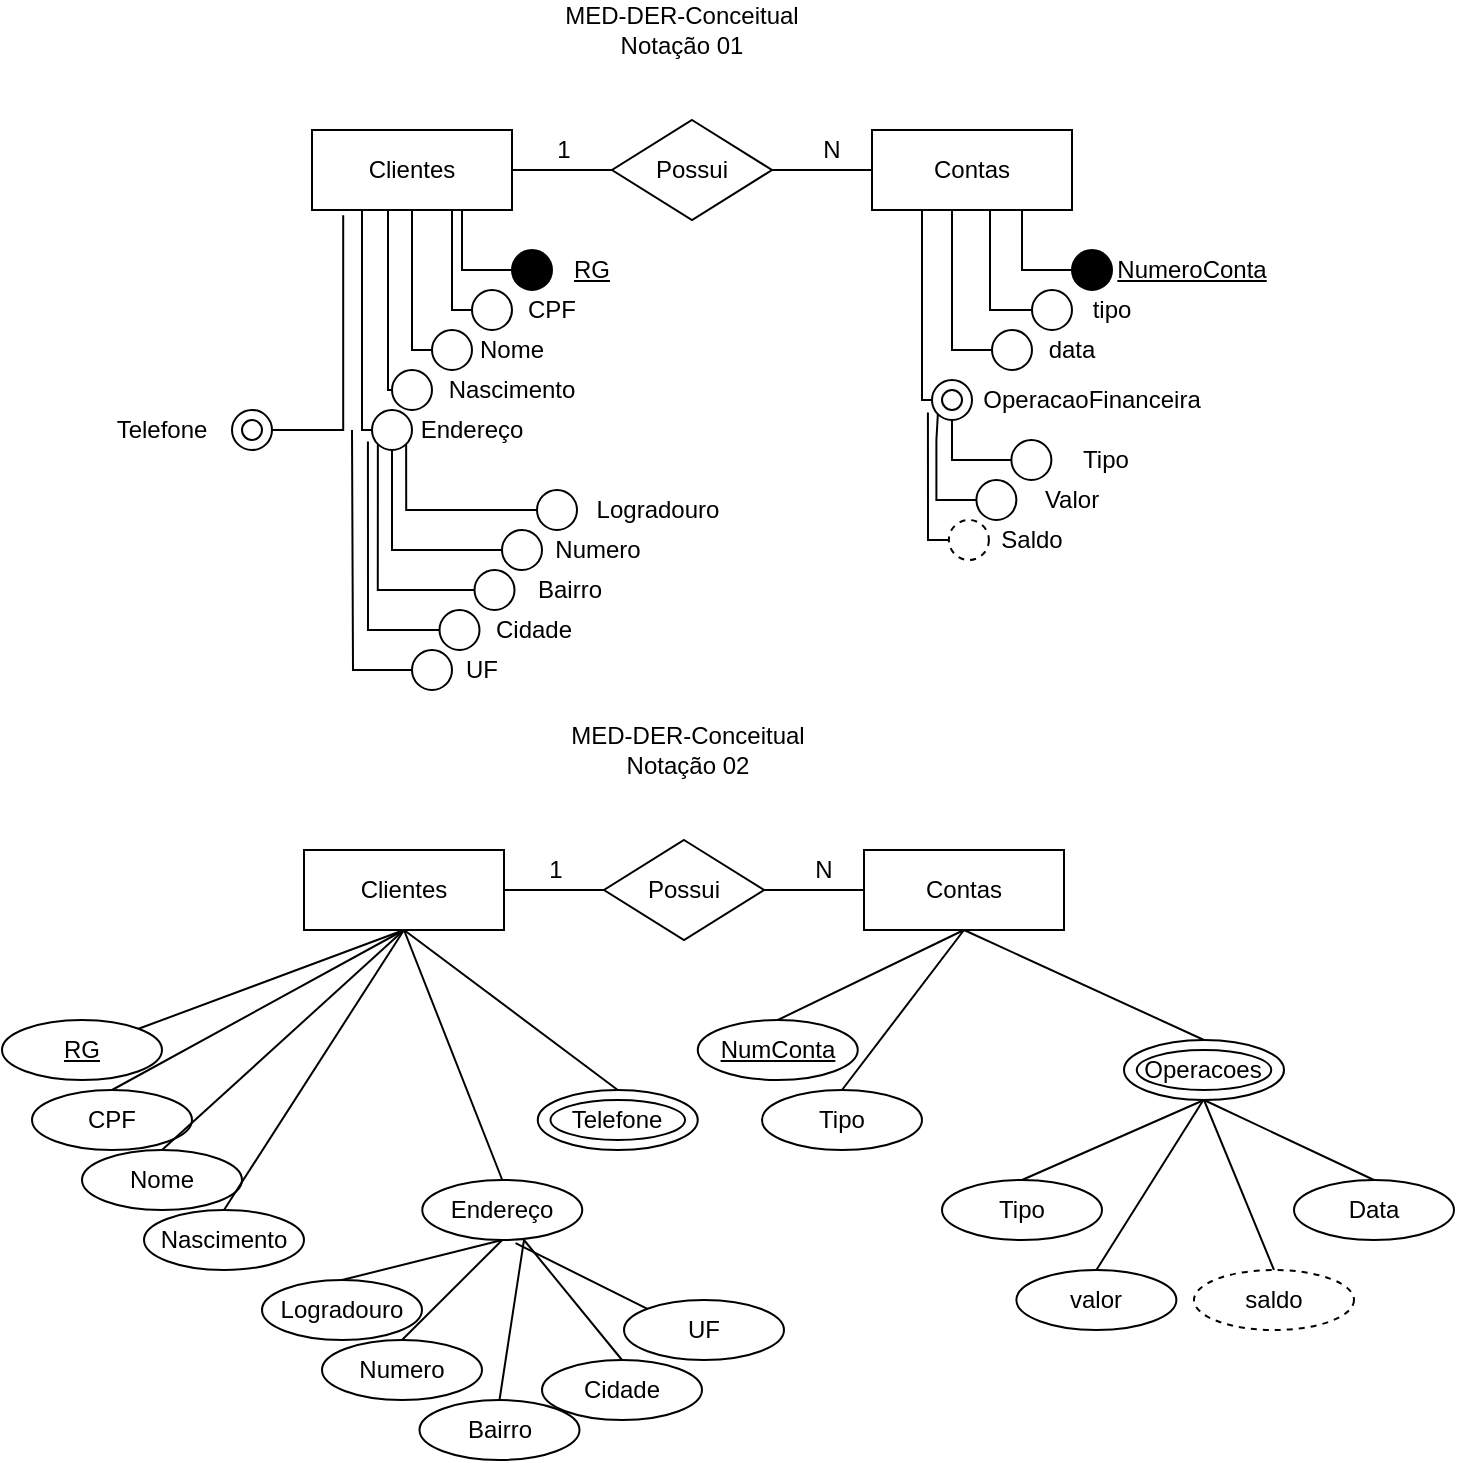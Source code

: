 <mxfile version="14.9.4" type="device"><diagram id="937Cdy-fSxiPRD6NWJ08" name="Page-1"><mxGraphModel dx="1185" dy="635" grid="1" gridSize="10" guides="1" tooltips="1" connect="1" arrows="1" fold="1" page="1" pageScale="1" pageWidth="827" pageHeight="1169" math="0" shadow="0"><root><mxCell id="0"/><mxCell id="1" parent="0"/><mxCell id="c3ndscdxrH3JBKoCam_x-57" style="edgeStyle=orthogonalEdgeStyle;rounded=0;orthogonalLoop=1;jettySize=auto;html=1;exitX=1;exitY=0.5;exitDx=0;exitDy=0;entryX=0;entryY=0.5;entryDx=0;entryDy=0;endArrow=none;endFill=0;" edge="1" parent="1" source="c3ndscdxrH3JBKoCam_x-1" target="c3ndscdxrH3JBKoCam_x-56"><mxGeometry relative="1" as="geometry"/></mxCell><mxCell id="c3ndscdxrH3JBKoCam_x-1" value="Clientes" style="rounded=0;whiteSpace=wrap;html=1;" vertex="1" parent="1"><mxGeometry x="239" y="95" width="100" height="40" as="geometry"/></mxCell><mxCell id="c3ndscdxrH3JBKoCam_x-15" style="edgeStyle=orthogonalEdgeStyle;rounded=0;orthogonalLoop=1;jettySize=auto;html=1;exitX=0;exitY=0.5;exitDx=0;exitDy=0;entryX=0.75;entryY=1;entryDx=0;entryDy=0;endArrow=none;endFill=0;" edge="1" parent="1" source="c3ndscdxrH3JBKoCam_x-3" target="c3ndscdxrH3JBKoCam_x-1"><mxGeometry relative="1" as="geometry"/></mxCell><mxCell id="c3ndscdxrH3JBKoCam_x-3" value="" style="ellipse;whiteSpace=wrap;html=1;aspect=fixed;fillColor=#000000;" vertex="1" parent="1"><mxGeometry x="339" y="155" width="20" height="20" as="geometry"/></mxCell><mxCell id="c3ndscdxrH3JBKoCam_x-4" value="RG" style="text;html=1;strokeColor=none;fillColor=none;align=center;verticalAlign=middle;whiteSpace=wrap;rounded=0;fontStyle=4" vertex="1" parent="1"><mxGeometry x="359" y="155" width="40" height="20" as="geometry"/></mxCell><mxCell id="c3ndscdxrH3JBKoCam_x-5" value="CPF" style="text;html=1;strokeColor=none;fillColor=none;align=center;verticalAlign=middle;whiteSpace=wrap;rounded=0;" vertex="1" parent="1"><mxGeometry x="339" y="175" width="40" height="20" as="geometry"/></mxCell><mxCell id="c3ndscdxrH3JBKoCam_x-6" value="Nome" style="text;html=1;strokeColor=none;fillColor=none;align=center;verticalAlign=middle;whiteSpace=wrap;rounded=0;" vertex="1" parent="1"><mxGeometry x="319" y="195" width="40" height="20" as="geometry"/></mxCell><mxCell id="c3ndscdxrH3JBKoCam_x-7" value="Nascimento" style="text;html=1;strokeColor=none;fillColor=none;align=center;verticalAlign=middle;whiteSpace=wrap;rounded=0;" vertex="1" parent="1"><mxGeometry x="289" y="215" width="100" height="20" as="geometry"/></mxCell><mxCell id="c3ndscdxrH3JBKoCam_x-8" value="Endereço" style="text;html=1;strokeColor=none;fillColor=none;align=center;verticalAlign=middle;whiteSpace=wrap;rounded=0;" vertex="1" parent="1"><mxGeometry x="269" y="235" width="100" height="20" as="geometry"/></mxCell><mxCell id="c3ndscdxrH3JBKoCam_x-16" style="edgeStyle=orthogonalEdgeStyle;rounded=0;orthogonalLoop=1;jettySize=auto;html=1;exitX=0;exitY=0.5;exitDx=0;exitDy=0;endArrow=none;endFill=0;" edge="1" parent="1" source="c3ndscdxrH3JBKoCam_x-9" target="c3ndscdxrH3JBKoCam_x-1"><mxGeometry relative="1" as="geometry"><Array as="points"><mxPoint x="309" y="185"/></Array></mxGeometry></mxCell><mxCell id="c3ndscdxrH3JBKoCam_x-9" value="" style="ellipse;whiteSpace=wrap;html=1;aspect=fixed;" vertex="1" parent="1"><mxGeometry x="319" y="175" width="20" height="20" as="geometry"/></mxCell><mxCell id="c3ndscdxrH3JBKoCam_x-17" style="edgeStyle=orthogonalEdgeStyle;rounded=0;orthogonalLoop=1;jettySize=auto;html=1;exitX=0;exitY=0.5;exitDx=0;exitDy=0;endArrow=none;endFill=0;" edge="1" parent="1" source="c3ndscdxrH3JBKoCam_x-10" target="c3ndscdxrH3JBKoCam_x-1"><mxGeometry relative="1" as="geometry"><Array as="points"><mxPoint x="289" y="205"/></Array></mxGeometry></mxCell><mxCell id="c3ndscdxrH3JBKoCam_x-10" value="" style="ellipse;whiteSpace=wrap;html=1;aspect=fixed;" vertex="1" parent="1"><mxGeometry x="299" y="195" width="20" height="20" as="geometry"/></mxCell><mxCell id="c3ndscdxrH3JBKoCam_x-18" style="edgeStyle=orthogonalEdgeStyle;rounded=0;orthogonalLoop=1;jettySize=auto;html=1;exitX=0;exitY=0.5;exitDx=0;exitDy=0;endArrow=none;endFill=0;" edge="1" parent="1" source="c3ndscdxrH3JBKoCam_x-11"><mxGeometry relative="1" as="geometry"><mxPoint x="277" y="135" as="targetPoint"/><Array as="points"><mxPoint x="277" y="225"/><mxPoint x="277" y="175"/></Array></mxGeometry></mxCell><mxCell id="c3ndscdxrH3JBKoCam_x-11" value="" style="ellipse;whiteSpace=wrap;html=1;aspect=fixed;" vertex="1" parent="1"><mxGeometry x="279" y="215" width="20" height="20" as="geometry"/></mxCell><mxCell id="c3ndscdxrH3JBKoCam_x-19" style="edgeStyle=orthogonalEdgeStyle;rounded=0;orthogonalLoop=1;jettySize=auto;html=1;exitX=0;exitY=0.5;exitDx=0;exitDy=0;entryX=0.25;entryY=1;entryDx=0;entryDy=0;endArrow=none;endFill=0;" edge="1" parent="1" source="c3ndscdxrH3JBKoCam_x-12" target="c3ndscdxrH3JBKoCam_x-1"><mxGeometry relative="1" as="geometry"><Array as="points"><mxPoint x="269" y="245"/><mxPoint x="264" y="245"/></Array></mxGeometry></mxCell><mxCell id="c3ndscdxrH3JBKoCam_x-12" value="" style="ellipse;whiteSpace=wrap;html=1;aspect=fixed;" vertex="1" parent="1"><mxGeometry x="269" y="235" width="20" height="20" as="geometry"/></mxCell><mxCell id="c3ndscdxrH3JBKoCam_x-31" style="edgeStyle=orthogonalEdgeStyle;rounded=0;orthogonalLoop=1;jettySize=auto;html=1;exitX=0;exitY=0.5;exitDx=0;exitDy=0;entryX=1;entryY=1;entryDx=0;entryDy=0;endArrow=none;endFill=0;" edge="1" parent="1" source="c3ndscdxrH3JBKoCam_x-20" target="c3ndscdxrH3JBKoCam_x-12"><mxGeometry relative="1" as="geometry"/></mxCell><mxCell id="c3ndscdxrH3JBKoCam_x-20" value="" style="ellipse;whiteSpace=wrap;html=1;aspect=fixed;" vertex="1" parent="1"><mxGeometry x="351.5" y="275" width="20" height="20" as="geometry"/></mxCell><mxCell id="c3ndscdxrH3JBKoCam_x-21" value="Logradouro" style="text;html=1;strokeColor=none;fillColor=none;align=center;verticalAlign=middle;whiteSpace=wrap;rounded=0;" vertex="1" parent="1"><mxGeometry x="376.5" y="275" width="70" height="20" as="geometry"/></mxCell><mxCell id="c3ndscdxrH3JBKoCam_x-32" style="edgeStyle=orthogonalEdgeStyle;rounded=0;orthogonalLoop=1;jettySize=auto;html=1;exitX=0;exitY=0.5;exitDx=0;exitDy=0;entryX=0.5;entryY=1;entryDx=0;entryDy=0;endArrow=none;endFill=0;" edge="1" parent="1" source="c3ndscdxrH3JBKoCam_x-23" target="c3ndscdxrH3JBKoCam_x-12"><mxGeometry relative="1" as="geometry"><Array as="points"><mxPoint x="279" y="305"/></Array></mxGeometry></mxCell><mxCell id="c3ndscdxrH3JBKoCam_x-23" value="" style="ellipse;whiteSpace=wrap;html=1;aspect=fixed;" vertex="1" parent="1"><mxGeometry x="334" y="295" width="20" height="20" as="geometry"/></mxCell><mxCell id="c3ndscdxrH3JBKoCam_x-24" value="Numero" style="text;html=1;strokeColor=none;fillColor=none;align=center;verticalAlign=middle;whiteSpace=wrap;rounded=0;" vertex="1" parent="1"><mxGeometry x="346.5" y="295" width="70" height="20" as="geometry"/></mxCell><mxCell id="c3ndscdxrH3JBKoCam_x-34" style="edgeStyle=orthogonalEdgeStyle;rounded=0;orthogonalLoop=1;jettySize=auto;html=1;exitX=0;exitY=0.5;exitDx=0;exitDy=0;entryX=0;entryY=1;entryDx=0;entryDy=0;endArrow=none;endFill=0;" edge="1" parent="1" source="c3ndscdxrH3JBKoCam_x-25" target="c3ndscdxrH3JBKoCam_x-12"><mxGeometry relative="1" as="geometry"/></mxCell><mxCell id="c3ndscdxrH3JBKoCam_x-25" value="" style="ellipse;whiteSpace=wrap;html=1;aspect=fixed;" vertex="1" parent="1"><mxGeometry x="320.25" y="315" width="20" height="20" as="geometry"/></mxCell><mxCell id="c3ndscdxrH3JBKoCam_x-26" value="Bairro" style="text;html=1;strokeColor=none;fillColor=none;align=center;verticalAlign=middle;whiteSpace=wrap;rounded=0;" vertex="1" parent="1"><mxGeometry x="332.75" y="315" width="70" height="20" as="geometry"/></mxCell><mxCell id="c3ndscdxrH3JBKoCam_x-35" style="edgeStyle=orthogonalEdgeStyle;rounded=0;orthogonalLoop=1;jettySize=auto;html=1;exitX=0;exitY=0.5;exitDx=0;exitDy=0;entryX=-0.102;entryY=0.786;entryDx=0;entryDy=0;entryPerimeter=0;endArrow=none;endFill=0;" edge="1" parent="1" source="c3ndscdxrH3JBKoCam_x-27" target="c3ndscdxrH3JBKoCam_x-12"><mxGeometry relative="1" as="geometry"/></mxCell><mxCell id="c3ndscdxrH3JBKoCam_x-27" value="" style="ellipse;whiteSpace=wrap;html=1;aspect=fixed;" vertex="1" parent="1"><mxGeometry x="302.75" y="335" width="20" height="20" as="geometry"/></mxCell><mxCell id="c3ndscdxrH3JBKoCam_x-28" value="Cidade" style="text;html=1;strokeColor=none;fillColor=none;align=center;verticalAlign=middle;whiteSpace=wrap;rounded=0;" vertex="1" parent="1"><mxGeometry x="315.25" y="335" width="70" height="20" as="geometry"/></mxCell><mxCell id="c3ndscdxrH3JBKoCam_x-36" style="edgeStyle=orthogonalEdgeStyle;rounded=0;orthogonalLoop=1;jettySize=auto;html=1;exitX=0;exitY=0.5;exitDx=0;exitDy=0;endArrow=none;endFill=0;" edge="1" parent="1" source="c3ndscdxrH3JBKoCam_x-29"><mxGeometry relative="1" as="geometry"><mxPoint x="259" y="245" as="targetPoint"/></mxGeometry></mxCell><mxCell id="c3ndscdxrH3JBKoCam_x-29" value="" style="ellipse;whiteSpace=wrap;html=1;aspect=fixed;" vertex="1" parent="1"><mxGeometry x="289" y="355" width="20" height="20" as="geometry"/></mxCell><mxCell id="c3ndscdxrH3JBKoCam_x-30" value="UF" style="text;html=1;strokeColor=none;fillColor=none;align=center;verticalAlign=middle;whiteSpace=wrap;rounded=0;" vertex="1" parent="1"><mxGeometry x="309" y="355" width="30" height="20" as="geometry"/></mxCell><mxCell id="c3ndscdxrH3JBKoCam_x-39" style="edgeStyle=orthogonalEdgeStyle;rounded=0;orthogonalLoop=1;jettySize=auto;html=1;exitX=1;exitY=0.5;exitDx=0;exitDy=0;entryX=0.156;entryY=1.066;entryDx=0;entryDy=0;entryPerimeter=0;endArrow=none;endFill=0;" edge="1" parent="1" source="c3ndscdxrH3JBKoCam_x-37" target="c3ndscdxrH3JBKoCam_x-1"><mxGeometry relative="1" as="geometry"/></mxCell><mxCell id="c3ndscdxrH3JBKoCam_x-37" value="" style="ellipse;whiteSpace=wrap;html=1;aspect=fixed;" vertex="1" parent="1"><mxGeometry x="199" y="235" width="20" height="20" as="geometry"/></mxCell><mxCell id="c3ndscdxrH3JBKoCam_x-38" value="" style="ellipse;whiteSpace=wrap;html=1;aspect=fixed;" vertex="1" parent="1"><mxGeometry x="204" y="240" width="10" height="10" as="geometry"/></mxCell><mxCell id="c3ndscdxrH3JBKoCam_x-40" value="Telefone" style="text;html=1;strokeColor=none;fillColor=none;align=center;verticalAlign=middle;whiteSpace=wrap;rounded=0;" vertex="1" parent="1"><mxGeometry x="129" y="235" width="70" height="20" as="geometry"/></mxCell><mxCell id="c3ndscdxrH3JBKoCam_x-49" value="Contas" style="rounded=0;whiteSpace=wrap;html=1;" vertex="1" parent="1"><mxGeometry x="519" y="95" width="100" height="40" as="geometry"/></mxCell><mxCell id="c3ndscdxrH3JBKoCam_x-62" style="edgeStyle=orthogonalEdgeStyle;rounded=0;orthogonalLoop=1;jettySize=auto;html=1;exitX=0;exitY=0.5;exitDx=0;exitDy=0;entryX=0.75;entryY=1;entryDx=0;entryDy=0;endArrow=none;endFill=0;" edge="1" parent="1" source="c3ndscdxrH3JBKoCam_x-50" target="c3ndscdxrH3JBKoCam_x-49"><mxGeometry relative="1" as="geometry"/></mxCell><mxCell id="c3ndscdxrH3JBKoCam_x-50" value="" style="ellipse;whiteSpace=wrap;html=1;aspect=fixed;fillColor=#000000;" vertex="1" parent="1"><mxGeometry x="619" y="155" width="20" height="20" as="geometry"/></mxCell><mxCell id="c3ndscdxrH3JBKoCam_x-51" value="NumeroConta" style="text;html=1;strokeColor=none;fillColor=none;align=center;verticalAlign=middle;whiteSpace=wrap;rounded=0;fontStyle=4" vertex="1" parent="1"><mxGeometry x="659" y="155" width="40" height="20" as="geometry"/></mxCell><mxCell id="c3ndscdxrH3JBKoCam_x-52" value="tipo" style="text;html=1;strokeColor=none;fillColor=none;align=center;verticalAlign=middle;whiteSpace=wrap;rounded=0;" vertex="1" parent="1"><mxGeometry x="619" y="175" width="40" height="20" as="geometry"/></mxCell><mxCell id="c3ndscdxrH3JBKoCam_x-53" value="data" style="text;html=1;strokeColor=none;fillColor=none;align=center;verticalAlign=middle;whiteSpace=wrap;rounded=0;" vertex="1" parent="1"><mxGeometry x="599" y="195" width="40" height="20" as="geometry"/></mxCell><mxCell id="c3ndscdxrH3JBKoCam_x-63" style="edgeStyle=orthogonalEdgeStyle;rounded=0;orthogonalLoop=1;jettySize=auto;html=1;exitX=0;exitY=0.5;exitDx=0;exitDy=0;entryX=0.59;entryY=0.997;entryDx=0;entryDy=0;endArrow=none;endFill=0;entryPerimeter=0;" edge="1" parent="1" source="c3ndscdxrH3JBKoCam_x-54" target="c3ndscdxrH3JBKoCam_x-49"><mxGeometry relative="1" as="geometry"><Array as="points"><mxPoint x="578" y="185"/></Array></mxGeometry></mxCell><mxCell id="c3ndscdxrH3JBKoCam_x-54" value="" style="ellipse;whiteSpace=wrap;html=1;aspect=fixed;" vertex="1" parent="1"><mxGeometry x="599" y="175" width="20" height="20" as="geometry"/></mxCell><mxCell id="c3ndscdxrH3JBKoCam_x-64" style="edgeStyle=orthogonalEdgeStyle;rounded=0;orthogonalLoop=1;jettySize=auto;html=1;exitX=0;exitY=0.5;exitDx=0;exitDy=0;entryX=0.5;entryY=1;entryDx=0;entryDy=0;endArrow=none;endFill=0;" edge="1" parent="1" source="c3ndscdxrH3JBKoCam_x-55" target="c3ndscdxrH3JBKoCam_x-49"><mxGeometry relative="1" as="geometry"><Array as="points"><mxPoint x="559" y="205"/><mxPoint x="559" y="135"/></Array></mxGeometry></mxCell><mxCell id="c3ndscdxrH3JBKoCam_x-55" value="" style="ellipse;whiteSpace=wrap;html=1;aspect=fixed;" vertex="1" parent="1"><mxGeometry x="579" y="195" width="20" height="20" as="geometry"/></mxCell><mxCell id="c3ndscdxrH3JBKoCam_x-59" style="edgeStyle=orthogonalEdgeStyle;rounded=0;orthogonalLoop=1;jettySize=auto;html=1;exitX=1;exitY=0.5;exitDx=0;exitDy=0;entryX=0;entryY=0.5;entryDx=0;entryDy=0;endArrow=none;endFill=0;" edge="1" parent="1" source="c3ndscdxrH3JBKoCam_x-56" target="c3ndscdxrH3JBKoCam_x-49"><mxGeometry relative="1" as="geometry"/></mxCell><mxCell id="c3ndscdxrH3JBKoCam_x-56" value="Possui" style="rhombus;whiteSpace=wrap;html=1;fillColor=#FFFFFF;" vertex="1" parent="1"><mxGeometry x="389" y="90" width="80" height="50" as="geometry"/></mxCell><mxCell id="c3ndscdxrH3JBKoCam_x-60" value="1" style="text;html=1;strokeColor=none;fillColor=none;align=center;verticalAlign=middle;whiteSpace=wrap;rounded=0;" vertex="1" parent="1"><mxGeometry x="345.25" y="95" width="40" height="20" as="geometry"/></mxCell><mxCell id="c3ndscdxrH3JBKoCam_x-61" value="N" style="text;html=1;strokeColor=none;fillColor=none;align=center;verticalAlign=middle;whiteSpace=wrap;rounded=0;" vertex="1" parent="1"><mxGeometry x="479" y="95" width="40" height="20" as="geometry"/></mxCell><mxCell id="c3ndscdxrH3JBKoCam_x-65" value="OperacaoFinanceira" style="text;html=1;strokeColor=none;fillColor=none;align=center;verticalAlign=middle;whiteSpace=wrap;rounded=0;" vertex="1" parent="1"><mxGeometry x="609" y="220" width="40" height="20" as="geometry"/></mxCell><mxCell id="c3ndscdxrH3JBKoCam_x-67" style="edgeStyle=orthogonalEdgeStyle;rounded=0;orthogonalLoop=1;jettySize=auto;html=1;exitX=0;exitY=0.5;exitDx=0;exitDy=0;entryX=0.25;entryY=1;entryDx=0;entryDy=0;endArrow=none;endFill=0;" edge="1" parent="1" source="c3ndscdxrH3JBKoCam_x-66" target="c3ndscdxrH3JBKoCam_x-49"><mxGeometry relative="1" as="geometry"><Array as="points"><mxPoint x="544" y="230"/></Array></mxGeometry></mxCell><mxCell id="c3ndscdxrH3JBKoCam_x-66" value="" style="ellipse;whiteSpace=wrap;html=1;aspect=fixed;" vertex="1" parent="1"><mxGeometry x="549" y="220" width="20" height="20" as="geometry"/></mxCell><mxCell id="c3ndscdxrH3JBKoCam_x-69" value="" style="ellipse;whiteSpace=wrap;html=1;aspect=fixed;" vertex="1" parent="1"><mxGeometry x="554" y="225" width="10" height="10" as="geometry"/></mxCell><mxCell id="c3ndscdxrH3JBKoCam_x-81" style="edgeStyle=orthogonalEdgeStyle;rounded=0;orthogonalLoop=1;jettySize=auto;html=1;exitX=0;exitY=0.5;exitDx=0;exitDy=0;entryX=0.5;entryY=1;entryDx=0;entryDy=0;endArrow=none;endFill=0;" edge="1" parent="1" source="c3ndscdxrH3JBKoCam_x-72" target="c3ndscdxrH3JBKoCam_x-66"><mxGeometry relative="1" as="geometry"/></mxCell><mxCell id="c3ndscdxrH3JBKoCam_x-72" value="" style="ellipse;whiteSpace=wrap;html=1;aspect=fixed;" vertex="1" parent="1"><mxGeometry x="588.69" y="250" width="20" height="20" as="geometry"/></mxCell><mxCell id="c3ndscdxrH3JBKoCam_x-73" value="Tipo" style="text;html=1;strokeColor=none;fillColor=none;align=center;verticalAlign=middle;whiteSpace=wrap;rounded=0;" vertex="1" parent="1"><mxGeometry x="610.56" y="250" width="50" height="20" as="geometry"/></mxCell><mxCell id="c3ndscdxrH3JBKoCam_x-82" style="edgeStyle=orthogonalEdgeStyle;rounded=0;orthogonalLoop=1;jettySize=auto;html=1;exitX=0;exitY=0.5;exitDx=0;exitDy=0;entryX=0;entryY=1;entryDx=0;entryDy=0;endArrow=none;endFill=0;" edge="1" parent="1" source="c3ndscdxrH3JBKoCam_x-74" target="c3ndscdxrH3JBKoCam_x-66"><mxGeometry relative="1" as="geometry"/></mxCell><mxCell id="c3ndscdxrH3JBKoCam_x-74" value="" style="ellipse;whiteSpace=wrap;html=1;aspect=fixed;" vertex="1" parent="1"><mxGeometry x="571.19" y="270" width="20" height="20" as="geometry"/></mxCell><mxCell id="c3ndscdxrH3JBKoCam_x-75" value="Valor" style="text;html=1;strokeColor=none;fillColor=none;align=center;verticalAlign=middle;whiteSpace=wrap;rounded=0;" vertex="1" parent="1"><mxGeometry x="583.69" y="270" width="70" height="20" as="geometry"/></mxCell><mxCell id="c3ndscdxrH3JBKoCam_x-84" style="edgeStyle=orthogonalEdgeStyle;rounded=0;orthogonalLoop=1;jettySize=auto;html=1;exitX=0;exitY=0.5;exitDx=0;exitDy=0;entryX=-0.102;entryY=0.812;entryDx=0;entryDy=0;entryPerimeter=0;endArrow=none;endFill=0;" edge="1" parent="1" source="c3ndscdxrH3JBKoCam_x-76" target="c3ndscdxrH3JBKoCam_x-66"><mxGeometry relative="1" as="geometry"><Array as="points"><mxPoint x="547" y="300"/></Array></mxGeometry></mxCell><mxCell id="c3ndscdxrH3JBKoCam_x-76" value="" style="ellipse;whiteSpace=wrap;html=1;aspect=fixed;dashed=1;" vertex="1" parent="1"><mxGeometry x="557.44" y="290" width="20" height="20" as="geometry"/></mxCell><mxCell id="c3ndscdxrH3JBKoCam_x-78" value="Saldo" style="text;html=1;strokeColor=none;fillColor=none;align=center;verticalAlign=middle;whiteSpace=wrap;rounded=0;" vertex="1" parent="1"><mxGeometry x="564.0" y="290" width="70" height="20" as="geometry"/></mxCell><mxCell id="c3ndscdxrH3JBKoCam_x-85" style="edgeStyle=orthogonalEdgeStyle;rounded=0;orthogonalLoop=1;jettySize=auto;html=1;exitX=1;exitY=0.5;exitDx=0;exitDy=0;entryX=0;entryY=0.5;entryDx=0;entryDy=0;endArrow=none;endFill=0;" edge="1" source="c3ndscdxrH3JBKoCam_x-86" target="c3ndscdxrH3JBKoCam_x-132" parent="1"><mxGeometry relative="1" as="geometry"/></mxCell><mxCell id="c3ndscdxrH3JBKoCam_x-86" value="Clientes" style="rounded=0;whiteSpace=wrap;html=1;" vertex="1" parent="1"><mxGeometry x="235" y="455" width="100" height="40" as="geometry"/></mxCell><mxCell id="c3ndscdxrH3JBKoCam_x-121" value="Contas" style="rounded=0;whiteSpace=wrap;html=1;" vertex="1" parent="1"><mxGeometry x="515" y="455" width="100" height="40" as="geometry"/></mxCell><mxCell id="c3ndscdxrH3JBKoCam_x-131" style="edgeStyle=orthogonalEdgeStyle;rounded=0;orthogonalLoop=1;jettySize=auto;html=1;exitX=1;exitY=0.5;exitDx=0;exitDy=0;entryX=0;entryY=0.5;entryDx=0;entryDy=0;endArrow=none;endFill=0;" edge="1" source="c3ndscdxrH3JBKoCam_x-132" target="c3ndscdxrH3JBKoCam_x-121" parent="1"><mxGeometry relative="1" as="geometry"/></mxCell><mxCell id="c3ndscdxrH3JBKoCam_x-132" value="Possui" style="rhombus;whiteSpace=wrap;html=1;fillColor=#FFFFFF;" vertex="1" parent="1"><mxGeometry x="385" y="450" width="80" height="50" as="geometry"/></mxCell><mxCell id="c3ndscdxrH3JBKoCam_x-133" value="1" style="text;html=1;strokeColor=none;fillColor=none;align=center;verticalAlign=middle;whiteSpace=wrap;rounded=0;" vertex="1" parent="1"><mxGeometry x="341.25" y="455" width="40" height="20" as="geometry"/></mxCell><mxCell id="c3ndscdxrH3JBKoCam_x-134" value="N" style="text;html=1;strokeColor=none;fillColor=none;align=center;verticalAlign=middle;whiteSpace=wrap;rounded=0;" vertex="1" parent="1"><mxGeometry x="475" y="455" width="40" height="20" as="geometry"/></mxCell><mxCell id="c3ndscdxrH3JBKoCam_x-148" value="MED-DER-Conceitual&lt;br&gt;Notação 01" style="text;html=1;strokeColor=none;fillColor=none;align=center;verticalAlign=middle;whiteSpace=wrap;rounded=0;dashed=1;" vertex="1" parent="1"><mxGeometry x="351.25" y="30" width="146.25" height="30" as="geometry"/></mxCell><mxCell id="c3ndscdxrH3JBKoCam_x-149" value="MED-DER-Conceitual&lt;br&gt;Notação 02" style="text;html=1;strokeColor=none;fillColor=none;align=center;verticalAlign=middle;whiteSpace=wrap;rounded=0;dashed=1;" vertex="1" parent="1"><mxGeometry x="353.75" y="390" width="146.25" height="30" as="geometry"/></mxCell><mxCell id="c3ndscdxrH3JBKoCam_x-166" style="edgeStyle=none;rounded=0;orthogonalLoop=1;jettySize=auto;html=1;exitX=1;exitY=0;exitDx=0;exitDy=0;entryX=0.5;entryY=1;entryDx=0;entryDy=0;endArrow=none;endFill=0;" edge="1" parent="1" source="c3ndscdxrH3JBKoCam_x-150" target="c3ndscdxrH3JBKoCam_x-86"><mxGeometry relative="1" as="geometry"/></mxCell><mxCell id="c3ndscdxrH3JBKoCam_x-150" value="RG" style="ellipse;whiteSpace=wrap;html=1;fillColor=#FFFFFF;fontStyle=4" vertex="1" parent="1"><mxGeometry x="84" y="540" width="80" height="30" as="geometry"/></mxCell><mxCell id="c3ndscdxrH3JBKoCam_x-167" style="edgeStyle=none;rounded=0;orthogonalLoop=1;jettySize=auto;html=1;exitX=0.5;exitY=0;exitDx=0;exitDy=0;entryX=0.5;entryY=1;entryDx=0;entryDy=0;endArrow=none;endFill=0;" edge="1" parent="1" source="c3ndscdxrH3JBKoCam_x-151" target="c3ndscdxrH3JBKoCam_x-86"><mxGeometry relative="1" as="geometry"/></mxCell><mxCell id="c3ndscdxrH3JBKoCam_x-151" value="CPF" style="ellipse;whiteSpace=wrap;html=1;fillColor=#FFFFFF;" vertex="1" parent="1"><mxGeometry x="99" y="575" width="80" height="30" as="geometry"/></mxCell><mxCell id="c3ndscdxrH3JBKoCam_x-168" style="edgeStyle=none;rounded=0;orthogonalLoop=1;jettySize=auto;html=1;exitX=0.5;exitY=0;exitDx=0;exitDy=0;entryX=0.5;entryY=1;entryDx=0;entryDy=0;endArrow=none;endFill=0;" edge="1" parent="1" source="c3ndscdxrH3JBKoCam_x-152" target="c3ndscdxrH3JBKoCam_x-86"><mxGeometry relative="1" as="geometry"/></mxCell><mxCell id="c3ndscdxrH3JBKoCam_x-152" value="Nome" style="ellipse;whiteSpace=wrap;html=1;fillColor=#FFFFFF;" vertex="1" parent="1"><mxGeometry x="124" y="605" width="80" height="30" as="geometry"/></mxCell><mxCell id="c3ndscdxrH3JBKoCam_x-171" style="edgeStyle=none;rounded=0;orthogonalLoop=1;jettySize=auto;html=1;exitX=0.5;exitY=0;exitDx=0;exitDy=0;entryX=0.5;entryY=1;entryDx=0;entryDy=0;endArrow=none;endFill=0;" edge="1" parent="1" source="c3ndscdxrH3JBKoCam_x-153" target="c3ndscdxrH3JBKoCam_x-86"><mxGeometry relative="1" as="geometry"/></mxCell><mxCell id="c3ndscdxrH3JBKoCam_x-153" value="Endereço" style="ellipse;whiteSpace=wrap;html=1;fillColor=#FFFFFF;" vertex="1" parent="1"><mxGeometry x="294.13" y="620" width="80" height="30" as="geometry"/></mxCell><mxCell id="c3ndscdxrH3JBKoCam_x-163" style="edgeStyle=none;rounded=0;orthogonalLoop=1;jettySize=auto;html=1;exitX=0.5;exitY=0;exitDx=0;exitDy=0;endArrow=none;endFill=0;entryX=0.5;entryY=1;entryDx=0;entryDy=0;" edge="1" parent="1" source="c3ndscdxrH3JBKoCam_x-154" target="c3ndscdxrH3JBKoCam_x-153"><mxGeometry relative="1" as="geometry"/></mxCell><mxCell id="c3ndscdxrH3JBKoCam_x-154" value="Logradouro" style="ellipse;whiteSpace=wrap;html=1;fillColor=#FFFFFF;" vertex="1" parent="1"><mxGeometry x="214" y="670" width="80" height="30" as="geometry"/></mxCell><mxCell id="c3ndscdxrH3JBKoCam_x-162" style="edgeStyle=none;rounded=0;orthogonalLoop=1;jettySize=auto;html=1;exitX=0.5;exitY=0;exitDx=0;exitDy=0;entryX=0.5;entryY=1;entryDx=0;entryDy=0;endArrow=none;endFill=0;" edge="1" parent="1" source="c3ndscdxrH3JBKoCam_x-155" target="c3ndscdxrH3JBKoCam_x-153"><mxGeometry relative="1" as="geometry"/></mxCell><mxCell id="c3ndscdxrH3JBKoCam_x-155" value="Numero" style="ellipse;whiteSpace=wrap;html=1;fillColor=#FFFFFF;" vertex="1" parent="1"><mxGeometry x="244" y="700" width="80" height="30" as="geometry"/></mxCell><mxCell id="c3ndscdxrH3JBKoCam_x-161" style="edgeStyle=none;rounded=0;orthogonalLoop=1;jettySize=auto;html=1;exitX=0.5;exitY=0;exitDx=0;exitDy=0;endArrow=none;endFill=0;" edge="1" parent="1" source="c3ndscdxrH3JBKoCam_x-156"><mxGeometry relative="1" as="geometry"><mxPoint x="345" y="650" as="targetPoint"/></mxGeometry></mxCell><mxCell id="c3ndscdxrH3JBKoCam_x-156" value="Bairro" style="ellipse;whiteSpace=wrap;html=1;fillColor=#FFFFFF;" vertex="1" parent="1"><mxGeometry x="292.75" y="730" width="80" height="30" as="geometry"/></mxCell><mxCell id="c3ndscdxrH3JBKoCam_x-160" style="edgeStyle=none;rounded=0;orthogonalLoop=1;jettySize=auto;html=1;exitX=0.5;exitY=0;exitDx=0;exitDy=0;endArrow=none;endFill=0;" edge="1" parent="1" source="c3ndscdxrH3JBKoCam_x-157"><mxGeometry relative="1" as="geometry"><mxPoint x="345" y="650" as="targetPoint"/></mxGeometry></mxCell><mxCell id="c3ndscdxrH3JBKoCam_x-157" value="Cidade" style="ellipse;whiteSpace=wrap;html=1;fillColor=#FFFFFF;" vertex="1" parent="1"><mxGeometry x="354" y="710" width="80" height="30" as="geometry"/></mxCell><mxCell id="c3ndscdxrH3JBKoCam_x-159" style="rounded=0;orthogonalLoop=1;jettySize=auto;html=1;exitX=0;exitY=0;exitDx=0;exitDy=0;endArrow=none;endFill=0;entryX=0.583;entryY=1.053;entryDx=0;entryDy=0;entryPerimeter=0;" edge="1" parent="1" source="c3ndscdxrH3JBKoCam_x-158" target="c3ndscdxrH3JBKoCam_x-153"><mxGeometry relative="1" as="geometry"><mxPoint x="342" y="647" as="targetPoint"/></mxGeometry></mxCell><mxCell id="c3ndscdxrH3JBKoCam_x-158" value="UF" style="ellipse;whiteSpace=wrap;html=1;fillColor=#FFFFFF;" vertex="1" parent="1"><mxGeometry x="395" y="680" width="80" height="30" as="geometry"/></mxCell><mxCell id="c3ndscdxrH3JBKoCam_x-169" style="edgeStyle=none;rounded=0;orthogonalLoop=1;jettySize=auto;html=1;exitX=0.5;exitY=0;exitDx=0;exitDy=0;entryX=0.5;entryY=1;entryDx=0;entryDy=0;endArrow=none;endFill=0;" edge="1" parent="1" source="c3ndscdxrH3JBKoCam_x-164" target="c3ndscdxrH3JBKoCam_x-86"><mxGeometry relative="1" as="geometry"/></mxCell><mxCell id="c3ndscdxrH3JBKoCam_x-164" value="Nascimento" style="ellipse;whiteSpace=wrap;html=1;fillColor=#FFFFFF;" vertex="1" parent="1"><mxGeometry x="155" y="635" width="80" height="30" as="geometry"/></mxCell><mxCell id="c3ndscdxrH3JBKoCam_x-174" style="edgeStyle=none;rounded=0;orthogonalLoop=1;jettySize=auto;html=1;exitX=0.5;exitY=0;exitDx=0;exitDy=0;entryX=0.5;entryY=1;entryDx=0;entryDy=0;endArrow=none;endFill=0;" edge="1" parent="1" source="c3ndscdxrH3JBKoCam_x-172" target="c3ndscdxrH3JBKoCam_x-86"><mxGeometry relative="1" as="geometry"/></mxCell><mxCell id="c3ndscdxrH3JBKoCam_x-172" value="Telefone" style="ellipse;whiteSpace=wrap;html=1;fillColor=#FFFFFF;" vertex="1" parent="1"><mxGeometry x="351.88" y="575" width="80" height="30" as="geometry"/></mxCell><mxCell id="c3ndscdxrH3JBKoCam_x-173" value="Telefone" style="ellipse;whiteSpace=wrap;html=1;fillColor=#FFFFFF;" vertex="1" parent="1"><mxGeometry x="358.26" y="580" width="67.25" height="20" as="geometry"/></mxCell><mxCell id="c3ndscdxrH3JBKoCam_x-181" style="edgeStyle=none;rounded=0;orthogonalLoop=1;jettySize=auto;html=1;exitX=0.5;exitY=0;exitDx=0;exitDy=0;entryX=0.5;entryY=1;entryDx=0;entryDy=0;endArrow=none;endFill=0;" edge="1" parent="1" source="c3ndscdxrH3JBKoCam_x-175" target="c3ndscdxrH3JBKoCam_x-121"><mxGeometry relative="1" as="geometry"/></mxCell><mxCell id="c3ndscdxrH3JBKoCam_x-175" value="NumConta" style="ellipse;whiteSpace=wrap;html=1;fillColor=#FFFFFF;fontStyle=4" vertex="1" parent="1"><mxGeometry x="431.88" y="540" width="80" height="30" as="geometry"/></mxCell><mxCell id="c3ndscdxrH3JBKoCam_x-182" style="edgeStyle=none;rounded=0;orthogonalLoop=1;jettySize=auto;html=1;exitX=0.5;exitY=0;exitDx=0;exitDy=0;endArrow=none;endFill=0;entryX=0.5;entryY=1;entryDx=0;entryDy=0;" edge="1" parent="1" source="c3ndscdxrH3JBKoCam_x-176" target="c3ndscdxrH3JBKoCam_x-121"><mxGeometry relative="1" as="geometry"><mxPoint x="565" y="490" as="targetPoint"/></mxGeometry></mxCell><mxCell id="c3ndscdxrH3JBKoCam_x-176" value="Tipo" style="ellipse;whiteSpace=wrap;html=1;fillColor=#FFFFFF;" vertex="1" parent="1"><mxGeometry x="464" y="575" width="80" height="30" as="geometry"/></mxCell><mxCell id="c3ndscdxrH3JBKoCam_x-191" style="edgeStyle=none;rounded=0;orthogonalLoop=1;jettySize=auto;html=1;exitX=0.5;exitY=0;exitDx=0;exitDy=0;entryX=0.5;entryY=1;entryDx=0;entryDy=0;endArrow=none;endFill=0;" edge="1" parent="1" source="c3ndscdxrH3JBKoCam_x-177" target="c3ndscdxrH3JBKoCam_x-179"><mxGeometry relative="1" as="geometry"/></mxCell><mxCell id="c3ndscdxrH3JBKoCam_x-177" value="Data" style="ellipse;whiteSpace=wrap;html=1;fillColor=#FFFFFF;" vertex="1" parent="1"><mxGeometry x="730" y="620" width="80" height="30" as="geometry"/></mxCell><mxCell id="c3ndscdxrH3JBKoCam_x-184" style="edgeStyle=none;rounded=0;orthogonalLoop=1;jettySize=auto;html=1;exitX=0.5;exitY=0;exitDx=0;exitDy=0;endArrow=none;endFill=0;entryX=0.5;entryY=1;entryDx=0;entryDy=0;" edge="1" parent="1" source="c3ndscdxrH3JBKoCam_x-179" target="c3ndscdxrH3JBKoCam_x-121"><mxGeometry relative="1" as="geometry"/></mxCell><mxCell id="c3ndscdxrH3JBKoCam_x-179" value="" style="ellipse;whiteSpace=wrap;html=1;fillColor=#FFFFFF;" vertex="1" parent="1"><mxGeometry x="645" y="550" width="80" height="30" as="geometry"/></mxCell><mxCell id="c3ndscdxrH3JBKoCam_x-180" value="Operacoes" style="ellipse;whiteSpace=wrap;html=1;fillColor=#FFFFFF;" vertex="1" parent="1"><mxGeometry x="651.38" y="555" width="67.25" height="20" as="geometry"/></mxCell><mxCell id="c3ndscdxrH3JBKoCam_x-188" style="edgeStyle=none;rounded=0;orthogonalLoop=1;jettySize=auto;html=1;exitX=0.5;exitY=0;exitDx=0;exitDy=0;entryX=0.5;entryY=1;entryDx=0;entryDy=0;endArrow=none;endFill=0;" edge="1" parent="1" source="c3ndscdxrH3JBKoCam_x-185" target="c3ndscdxrH3JBKoCam_x-179"><mxGeometry relative="1" as="geometry"/></mxCell><mxCell id="c3ndscdxrH3JBKoCam_x-185" value="Tipo" style="ellipse;whiteSpace=wrap;html=1;fillColor=#FFFFFF;" vertex="1" parent="1"><mxGeometry x="554" y="620" width="80" height="30" as="geometry"/></mxCell><mxCell id="c3ndscdxrH3JBKoCam_x-190" style="edgeStyle=none;rounded=0;orthogonalLoop=1;jettySize=auto;html=1;exitX=0.5;exitY=0;exitDx=0;exitDy=0;endArrow=none;endFill=0;" edge="1" parent="1" source="c3ndscdxrH3JBKoCam_x-186"><mxGeometry relative="1" as="geometry"><mxPoint x="684.69" y="580" as="targetPoint"/></mxGeometry></mxCell><mxCell id="c3ndscdxrH3JBKoCam_x-186" value="valor" style="ellipse;whiteSpace=wrap;html=1;fillColor=#FFFFFF;" vertex="1" parent="1"><mxGeometry x="591.19" y="665" width="80" height="30" as="geometry"/></mxCell><mxCell id="c3ndscdxrH3JBKoCam_x-189" style="edgeStyle=none;rounded=0;orthogonalLoop=1;jettySize=auto;html=1;exitX=0.5;exitY=0;exitDx=0;exitDy=0;entryX=0.5;entryY=1;entryDx=0;entryDy=0;endArrow=none;endFill=0;" edge="1" parent="1" source="c3ndscdxrH3JBKoCam_x-187" target="c3ndscdxrH3JBKoCam_x-179"><mxGeometry relative="1" as="geometry"/></mxCell><mxCell id="c3ndscdxrH3JBKoCam_x-187" value="saldo" style="ellipse;whiteSpace=wrap;html=1;fillColor=#FFFFFF;dashed=1;" vertex="1" parent="1"><mxGeometry x="680" y="665" width="80" height="30" as="geometry"/></mxCell></root></mxGraphModel></diagram></mxfile>
